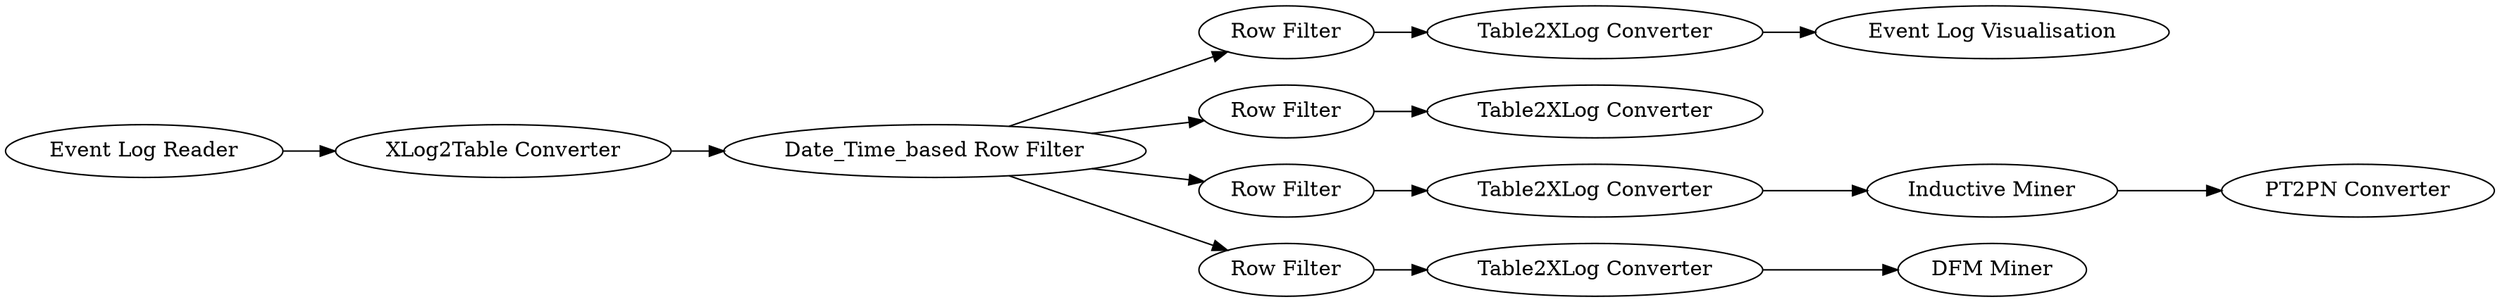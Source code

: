 digraph {
	5 [label="XLog2Table Converter"]
	44 [label="Row Filter"]
	45 [label="Table2XLog Converter"]
	51 [label="Date_Time_based Row Filter"]
	52 [label="Row Filter"]
	53 [label="Row Filter"]
	54 [label="Row Filter"]
	55 [label="Table2XLog Converter"]
	56 [label="Table2XLog Converter"]
	57 [label="Table2XLog Converter"]
	59 [label="Inductive Miner"]
	60 [label="PT2PN Converter"]
	64 [label="Event Log Visualisation"]
	65 [label="DFM Miner"]
	66 [label="Event Log Reader"]
	5 -> 51
	44 -> 45
	45 -> 64
	51 -> 54
	51 -> 53
	51 -> 52
	51 -> 44
	52 -> 55
	53 -> 56
	54 -> 57
	56 -> 59
	57 -> 65
	59 -> 60
	66 -> 5
	rankdir=LR
}

